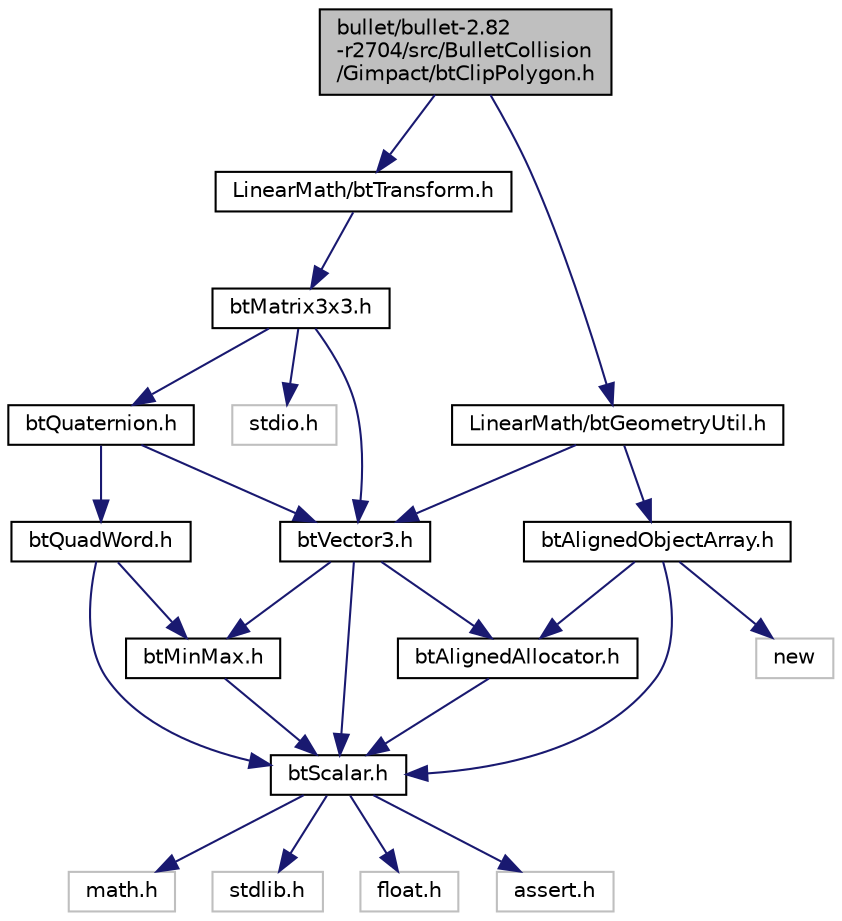 digraph "bullet/bullet-2.82-r2704/src/BulletCollision/Gimpact/btClipPolygon.h"
{
  edge [fontname="Helvetica",fontsize="10",labelfontname="Helvetica",labelfontsize="10"];
  node [fontname="Helvetica",fontsize="10",shape=record];
  Node1 [label="bullet/bullet-2.82\l-r2704/src/BulletCollision\l/Gimpact/btClipPolygon.h",height=0.2,width=0.4,color="black", fillcolor="grey75", style="filled", fontcolor="black"];
  Node1 -> Node2 [color="midnightblue",fontsize="10",style="solid",fontname="Helvetica"];
  Node2 [label="LinearMath/btTransform.h",height=0.2,width=0.4,color="black", fillcolor="white", style="filled",URL="$bt_transform_8h_source.html"];
  Node2 -> Node3 [color="midnightblue",fontsize="10",style="solid",fontname="Helvetica"];
  Node3 [label="btMatrix3x3.h",height=0.2,width=0.4,color="black", fillcolor="white", style="filled",URL="$bt_matrix3x3_8h_source.html"];
  Node3 -> Node4 [color="midnightblue",fontsize="10",style="solid",fontname="Helvetica"];
  Node4 [label="btVector3.h",height=0.2,width=0.4,color="black", fillcolor="white", style="filled",URL="$bt_vector3_8h_source.html"];
  Node4 -> Node5 [color="midnightblue",fontsize="10",style="solid",fontname="Helvetica"];
  Node5 [label="btScalar.h",height=0.2,width=0.4,color="black", fillcolor="white", style="filled",URL="$bt_scalar_8h_source.html"];
  Node5 -> Node6 [color="midnightblue",fontsize="10",style="solid",fontname="Helvetica"];
  Node6 [label="math.h",height=0.2,width=0.4,color="grey75", fillcolor="white", style="filled"];
  Node5 -> Node7 [color="midnightblue",fontsize="10",style="solid",fontname="Helvetica"];
  Node7 [label="stdlib.h",height=0.2,width=0.4,color="grey75", fillcolor="white", style="filled"];
  Node5 -> Node8 [color="midnightblue",fontsize="10",style="solid",fontname="Helvetica"];
  Node8 [label="float.h",height=0.2,width=0.4,color="grey75", fillcolor="white", style="filled"];
  Node5 -> Node9 [color="midnightblue",fontsize="10",style="solid",fontname="Helvetica"];
  Node9 [label="assert.h",height=0.2,width=0.4,color="grey75", fillcolor="white", style="filled"];
  Node4 -> Node10 [color="midnightblue",fontsize="10",style="solid",fontname="Helvetica"];
  Node10 [label="btMinMax.h",height=0.2,width=0.4,color="black", fillcolor="white", style="filled",URL="$bt_min_max_8h_source.html"];
  Node10 -> Node5 [color="midnightblue",fontsize="10",style="solid",fontname="Helvetica"];
  Node4 -> Node11 [color="midnightblue",fontsize="10",style="solid",fontname="Helvetica"];
  Node11 [label="btAlignedAllocator.h",height=0.2,width=0.4,color="black", fillcolor="white", style="filled",URL="$bt_aligned_allocator_8h_source.html"];
  Node11 -> Node5 [color="midnightblue",fontsize="10",style="solid",fontname="Helvetica"];
  Node3 -> Node12 [color="midnightblue",fontsize="10",style="solid",fontname="Helvetica"];
  Node12 [label="btQuaternion.h",height=0.2,width=0.4,color="black", fillcolor="white", style="filled",URL="$bt_quaternion_8h_source.html"];
  Node12 -> Node4 [color="midnightblue",fontsize="10",style="solid",fontname="Helvetica"];
  Node12 -> Node13 [color="midnightblue",fontsize="10",style="solid",fontname="Helvetica"];
  Node13 [label="btQuadWord.h",height=0.2,width=0.4,color="black", fillcolor="white", style="filled",URL="$bt_quad_word_8h_source.html"];
  Node13 -> Node5 [color="midnightblue",fontsize="10",style="solid",fontname="Helvetica"];
  Node13 -> Node10 [color="midnightblue",fontsize="10",style="solid",fontname="Helvetica"];
  Node3 -> Node14 [color="midnightblue",fontsize="10",style="solid",fontname="Helvetica"];
  Node14 [label="stdio.h",height=0.2,width=0.4,color="grey75", fillcolor="white", style="filled"];
  Node1 -> Node15 [color="midnightblue",fontsize="10",style="solid",fontname="Helvetica"];
  Node15 [label="LinearMath/btGeometryUtil.h",height=0.2,width=0.4,color="black", fillcolor="white", style="filled",URL="$bt_geometry_util_8h_source.html"];
  Node15 -> Node4 [color="midnightblue",fontsize="10",style="solid",fontname="Helvetica"];
  Node15 -> Node16 [color="midnightblue",fontsize="10",style="solid",fontname="Helvetica"];
  Node16 [label="btAlignedObjectArray.h",height=0.2,width=0.4,color="black", fillcolor="white", style="filled",URL="$bt_aligned_object_array_8h_source.html"];
  Node16 -> Node5 [color="midnightblue",fontsize="10",style="solid",fontname="Helvetica"];
  Node16 -> Node11 [color="midnightblue",fontsize="10",style="solid",fontname="Helvetica"];
  Node16 -> Node17 [color="midnightblue",fontsize="10",style="solid",fontname="Helvetica"];
  Node17 [label="new",height=0.2,width=0.4,color="grey75", fillcolor="white", style="filled"];
}
